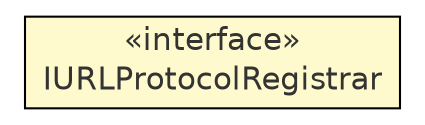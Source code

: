 #!/usr/local/bin/dot
#
# Class diagram 
# Generated by UmlGraph version 4.8 (http://www.spinellis.gr/sw/umlgraph)
#

digraph G {
	edge [fontname="Helvetica",fontsize=10,labelfontname="Helvetica",labelfontsize=10];
	node [fontname="Helvetica",fontsize=10,shape=plaintext];
	rankdir=LR;
	ranksep=1;
	// com.xuggle.xuggler.io.IURLProtocolRegistrar
	c26548 [label=<<table border="0" cellborder="1" cellspacing="0" cellpadding="2" port="p" bgcolor="lemonChiffon" href="./IURLProtocolRegistrar.html">
		<tr><td><table border="0" cellspacing="0" cellpadding="1">
			<tr><td> &laquo;interface&raquo; </td></tr>
			<tr><td> IURLProtocolRegistrar </td></tr>
		</table></td></tr>
		</table>>, fontname="Helvetica", fontcolor="grey20", fontsize=15.0];
}

